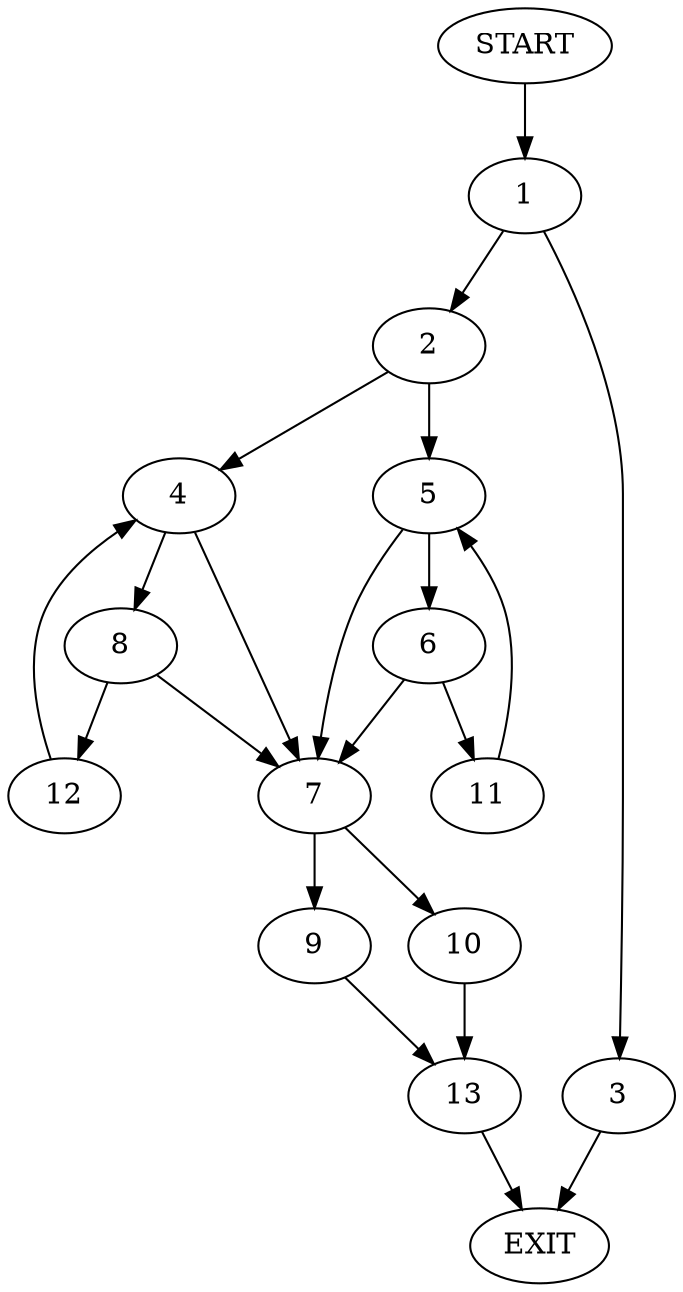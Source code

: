 digraph {
0 [label="START"]
14 [label="EXIT"]
0 -> 1
1 -> 2
1 -> 3
2 -> 4
2 -> 5
3 -> 14
5 -> 6
5 -> 7
4 -> 7
4 -> 8
7 -> 9
7 -> 10
6 -> 7
6 -> 11
11 -> 5
8 -> 7
8 -> 12
12 -> 4
9 -> 13
10 -> 13
13 -> 14
}
